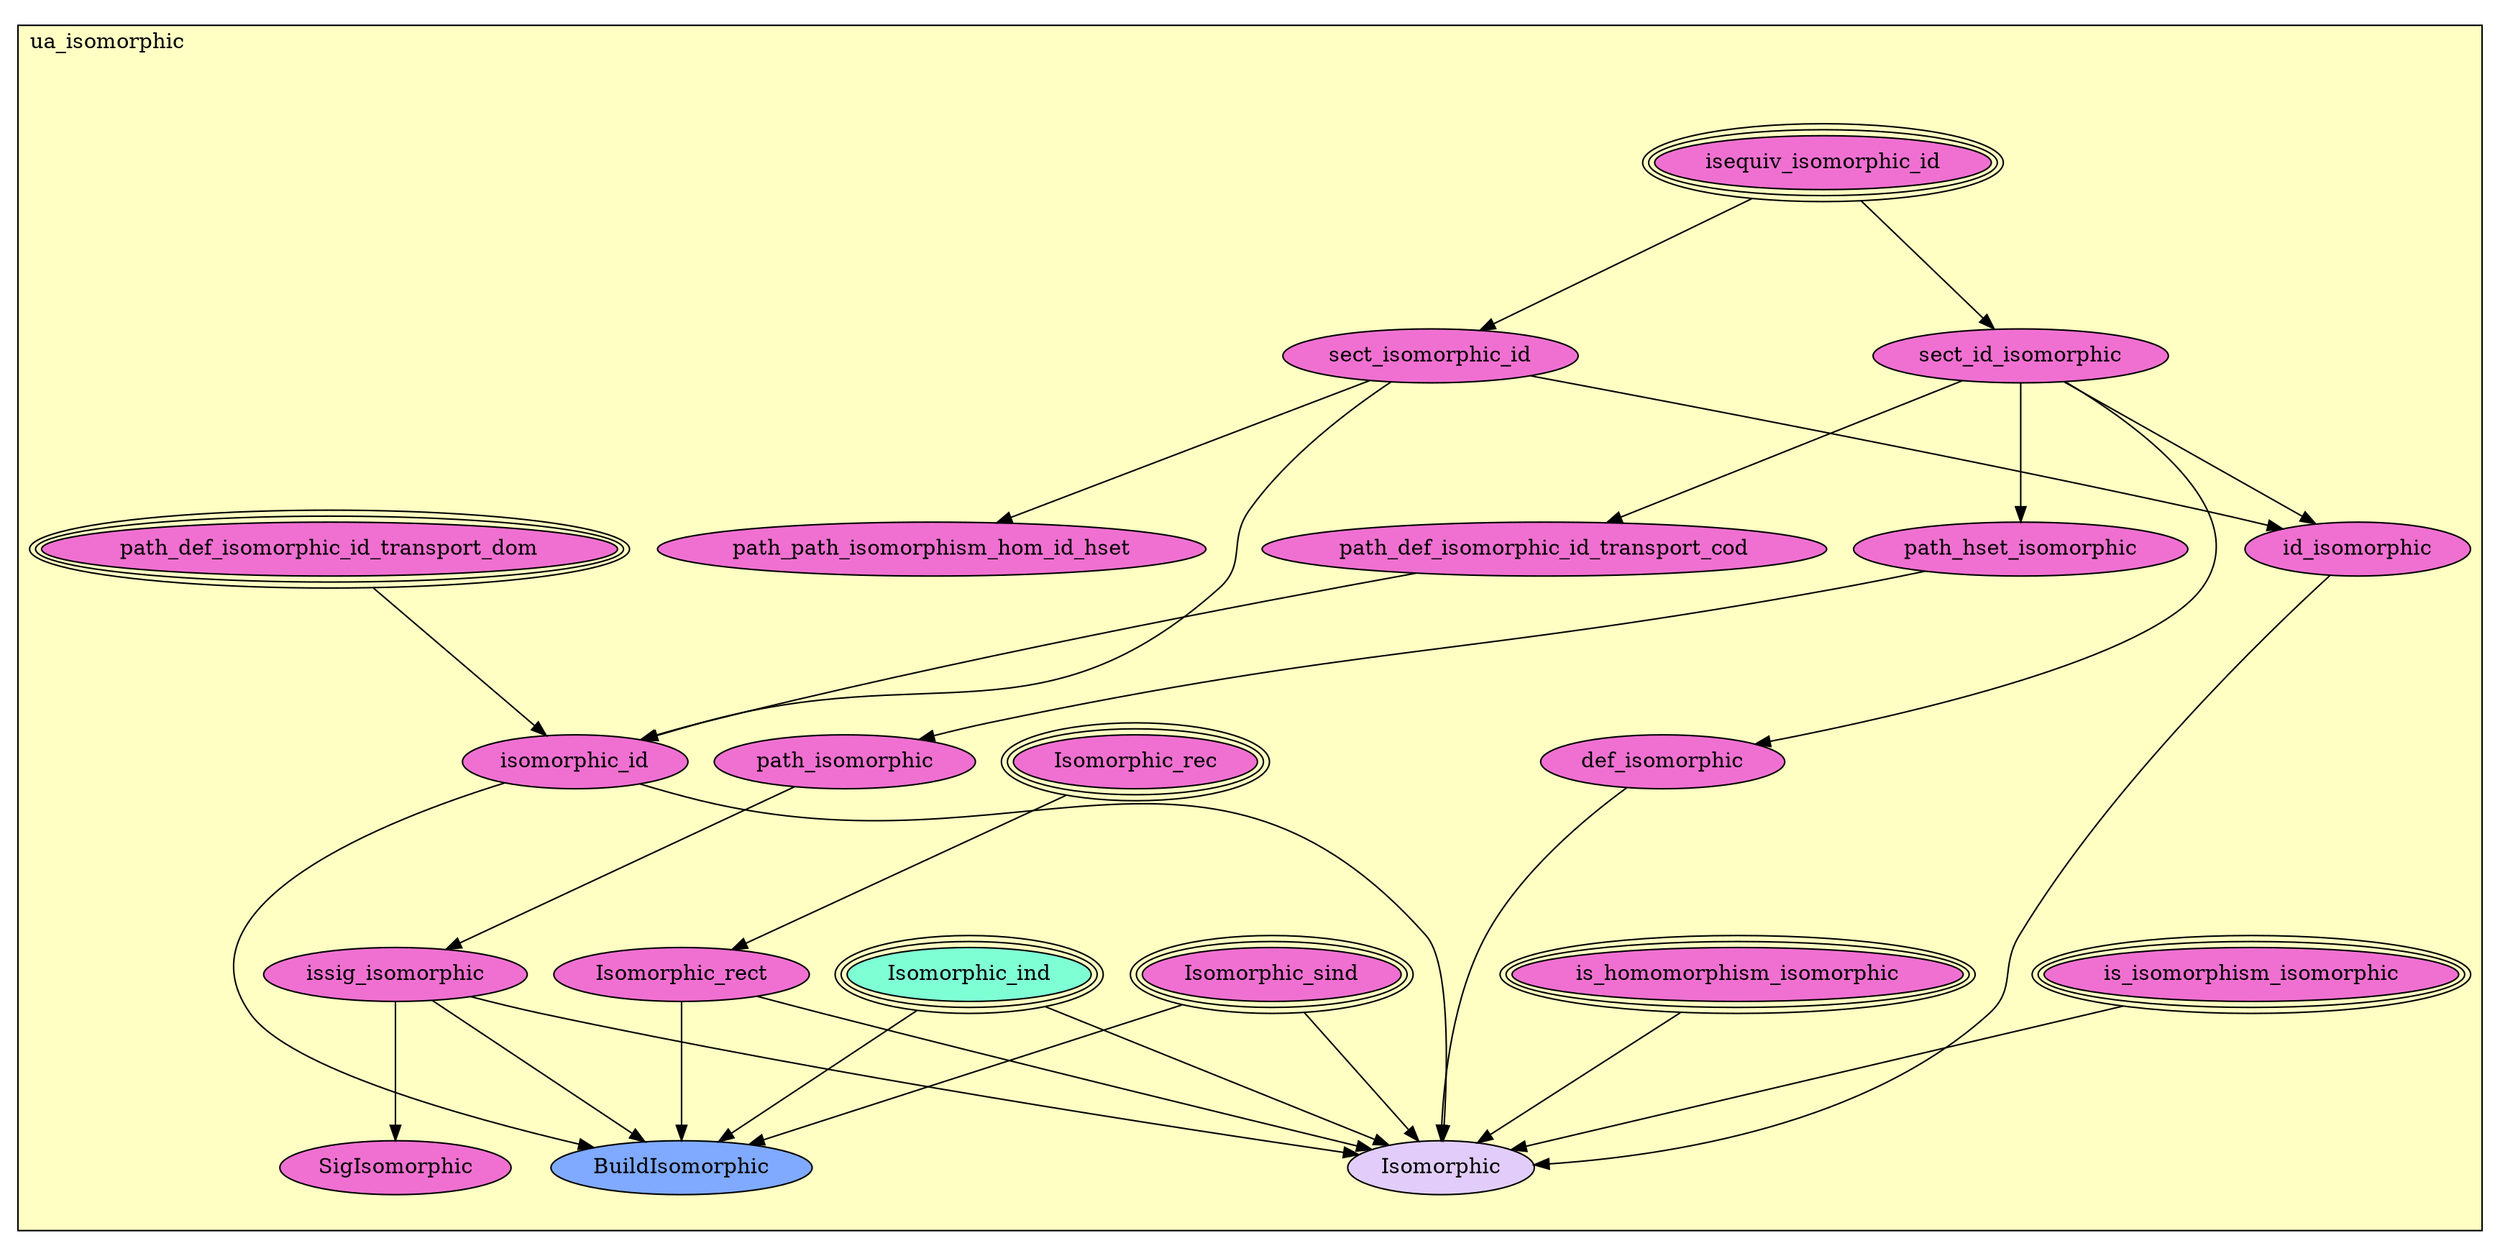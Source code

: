digraph HoTT_Classes_theory_ua_isomorphic {
  graph [ratio=0.5]
  node [style=filled]
ua_isomorphic_isequiv_isomorphic_id [label="isequiv_isomorphic_id", URL=<ua_isomorphic.html#isequiv_isomorphic_id>, peripheries=3, fillcolor="#F070D1"] ;
ua_isomorphic_sect_isomorphic_id [label="sect_isomorphic_id", URL=<ua_isomorphic.html#sect_isomorphic_id>, fillcolor="#F070D1"] ;
ua_isomorphic_sect_id_isomorphic [label="sect_id_isomorphic", URL=<ua_isomorphic.html#sect_id_isomorphic>, fillcolor="#F070D1"] ;
ua_isomorphic_path_path_isomorphism_hom_id_hset [label="path_path_isomorphism_hom_id_hset", URL=<ua_isomorphic.html#path_path_isomorphism_hom_id_hset>, fillcolor="#F070D1"] ;
ua_isomorphic_path_def_isomorphic_id_transport_cod [label="path_def_isomorphic_id_transport_cod", URL=<ua_isomorphic.html#path_def_isomorphic_id_transport_cod>, fillcolor="#F070D1"] ;
ua_isomorphic_path_def_isomorphic_id_transport_dom [label="path_def_isomorphic_id_transport_dom", URL=<ua_isomorphic.html#path_def_isomorphic_id_transport_dom>, peripheries=3, fillcolor="#F070D1"] ;
ua_isomorphic_path_hset_isomorphic [label="path_hset_isomorphic", URL=<ua_isomorphic.html#path_hset_isomorphic>, fillcolor="#F070D1"] ;
ua_isomorphic_path_isomorphic [label="path_isomorphic", URL=<ua_isomorphic.html#path_isomorphic>, fillcolor="#F070D1"] ;
ua_isomorphic_isomorphic_id [label="isomorphic_id", URL=<ua_isomorphic.html#isomorphic_id>, fillcolor="#F070D1"] ;
ua_isomorphic_id_isomorphic [label="id_isomorphic", URL=<ua_isomorphic.html#id_isomorphic>, fillcolor="#F070D1"] ;
ua_isomorphic_issig_isomorphic [label="issig_isomorphic", URL=<ua_isomorphic.html#issig_isomorphic>, fillcolor="#F070D1"] ;
ua_isomorphic_SigIsomorphic [label="SigIsomorphic", URL=<ua_isomorphic.html#SigIsomorphic>, fillcolor="#F070D1"] ;
ua_isomorphic_is_isomorphism_isomorphic [label="is_isomorphism_isomorphic", URL=<ua_isomorphic.html#is_isomorphism_isomorphic>, peripheries=3, fillcolor="#F070D1"] ;
ua_isomorphic_is_homomorphism_isomorphic [label="is_homomorphism_isomorphic", URL=<ua_isomorphic.html#is_homomorphism_isomorphic>, peripheries=3, fillcolor="#F070D1"] ;
ua_isomorphic_def_isomorphic [label="def_isomorphic", URL=<ua_isomorphic.html#def_isomorphic>, fillcolor="#F070D1"] ;
ua_isomorphic_Isomorphic_sind [label="Isomorphic_sind", URL=<ua_isomorphic.html#Isomorphic_sind>, peripheries=3, fillcolor="#F070D1"] ;
ua_isomorphic_Isomorphic_rec [label="Isomorphic_rec", URL=<ua_isomorphic.html#Isomorphic_rec>, peripheries=3, fillcolor="#F070D1"] ;
ua_isomorphic_Isomorphic_ind [label="Isomorphic_ind", URL=<ua_isomorphic.html#Isomorphic_ind>, peripheries=3, fillcolor="#7FFFD4"] ;
ua_isomorphic_Isomorphic_rect [label="Isomorphic_rect", URL=<ua_isomorphic.html#Isomorphic_rect>, fillcolor="#F070D1"] ;
ua_isomorphic_BuildIsomorphic [label="BuildIsomorphic", URL=<ua_isomorphic.html#BuildIsomorphic>, fillcolor="#7FAAFF"] ;
ua_isomorphic_Isomorphic [label="Isomorphic", URL=<ua_isomorphic.html#Isomorphic>, fillcolor="#E2CDFA"] ;
  ua_isomorphic_isequiv_isomorphic_id -> ua_isomorphic_sect_isomorphic_id [] ;
  ua_isomorphic_isequiv_isomorphic_id -> ua_isomorphic_sect_id_isomorphic [] ;
  ua_isomorphic_sect_isomorphic_id -> ua_isomorphic_path_path_isomorphism_hom_id_hset [] ;
  ua_isomorphic_sect_isomorphic_id -> ua_isomorphic_isomorphic_id [] ;
  ua_isomorphic_sect_isomorphic_id -> ua_isomorphic_id_isomorphic [] ;
  ua_isomorphic_sect_id_isomorphic -> ua_isomorphic_path_def_isomorphic_id_transport_cod [] ;
  ua_isomorphic_sect_id_isomorphic -> ua_isomorphic_path_hset_isomorphic [] ;
  ua_isomorphic_sect_id_isomorphic -> ua_isomorphic_id_isomorphic [] ;
  ua_isomorphic_sect_id_isomorphic -> ua_isomorphic_def_isomorphic [] ;
  ua_isomorphic_path_def_isomorphic_id_transport_cod -> ua_isomorphic_isomorphic_id [] ;
  ua_isomorphic_path_def_isomorphic_id_transport_dom -> ua_isomorphic_isomorphic_id [] ;
  ua_isomorphic_path_hset_isomorphic -> ua_isomorphic_path_isomorphic [] ;
  ua_isomorphic_path_isomorphic -> ua_isomorphic_issig_isomorphic [] ;
  ua_isomorphic_isomorphic_id -> ua_isomorphic_BuildIsomorphic [] ;
  ua_isomorphic_isomorphic_id -> ua_isomorphic_Isomorphic [] ;
  ua_isomorphic_id_isomorphic -> ua_isomorphic_Isomorphic [] ;
  ua_isomorphic_issig_isomorphic -> ua_isomorphic_SigIsomorphic [] ;
  ua_isomorphic_issig_isomorphic -> ua_isomorphic_BuildIsomorphic [] ;
  ua_isomorphic_issig_isomorphic -> ua_isomorphic_Isomorphic [] ;
  ua_isomorphic_is_isomorphism_isomorphic -> ua_isomorphic_Isomorphic [] ;
  ua_isomorphic_is_homomorphism_isomorphic -> ua_isomorphic_Isomorphic [] ;
  ua_isomorphic_def_isomorphic -> ua_isomorphic_Isomorphic [] ;
  ua_isomorphic_Isomorphic_sind -> ua_isomorphic_BuildIsomorphic [] ;
  ua_isomorphic_Isomorphic_sind -> ua_isomorphic_Isomorphic [] ;
  ua_isomorphic_Isomorphic_rec -> ua_isomorphic_Isomorphic_rect [] ;
  ua_isomorphic_Isomorphic_ind -> ua_isomorphic_BuildIsomorphic [] ;
  ua_isomorphic_Isomorphic_ind -> ua_isomorphic_Isomorphic [] ;
  ua_isomorphic_Isomorphic_rect -> ua_isomorphic_BuildIsomorphic [] ;
  ua_isomorphic_Isomorphic_rect -> ua_isomorphic_Isomorphic [] ;
subgraph cluster_ua_isomorphic { label="ua_isomorphic"; fillcolor="#FFFFC3"; labeljust=l; style=filled 
ua_isomorphic_Isomorphic; ua_isomorphic_BuildIsomorphic; ua_isomorphic_Isomorphic_rect; ua_isomorphic_Isomorphic_ind; ua_isomorphic_Isomorphic_rec; ua_isomorphic_Isomorphic_sind; ua_isomorphic_def_isomorphic; ua_isomorphic_is_homomorphism_isomorphic; ua_isomorphic_is_isomorphism_isomorphic; ua_isomorphic_SigIsomorphic; ua_isomorphic_issig_isomorphic; ua_isomorphic_id_isomorphic; ua_isomorphic_isomorphic_id; ua_isomorphic_path_isomorphic; ua_isomorphic_path_hset_isomorphic; ua_isomorphic_path_def_isomorphic_id_transport_dom; ua_isomorphic_path_def_isomorphic_id_transport_cod; ua_isomorphic_path_path_isomorphism_hom_id_hset; ua_isomorphic_sect_id_isomorphic; ua_isomorphic_sect_isomorphic_id; ua_isomorphic_isequiv_isomorphic_id; };
} /* END */

